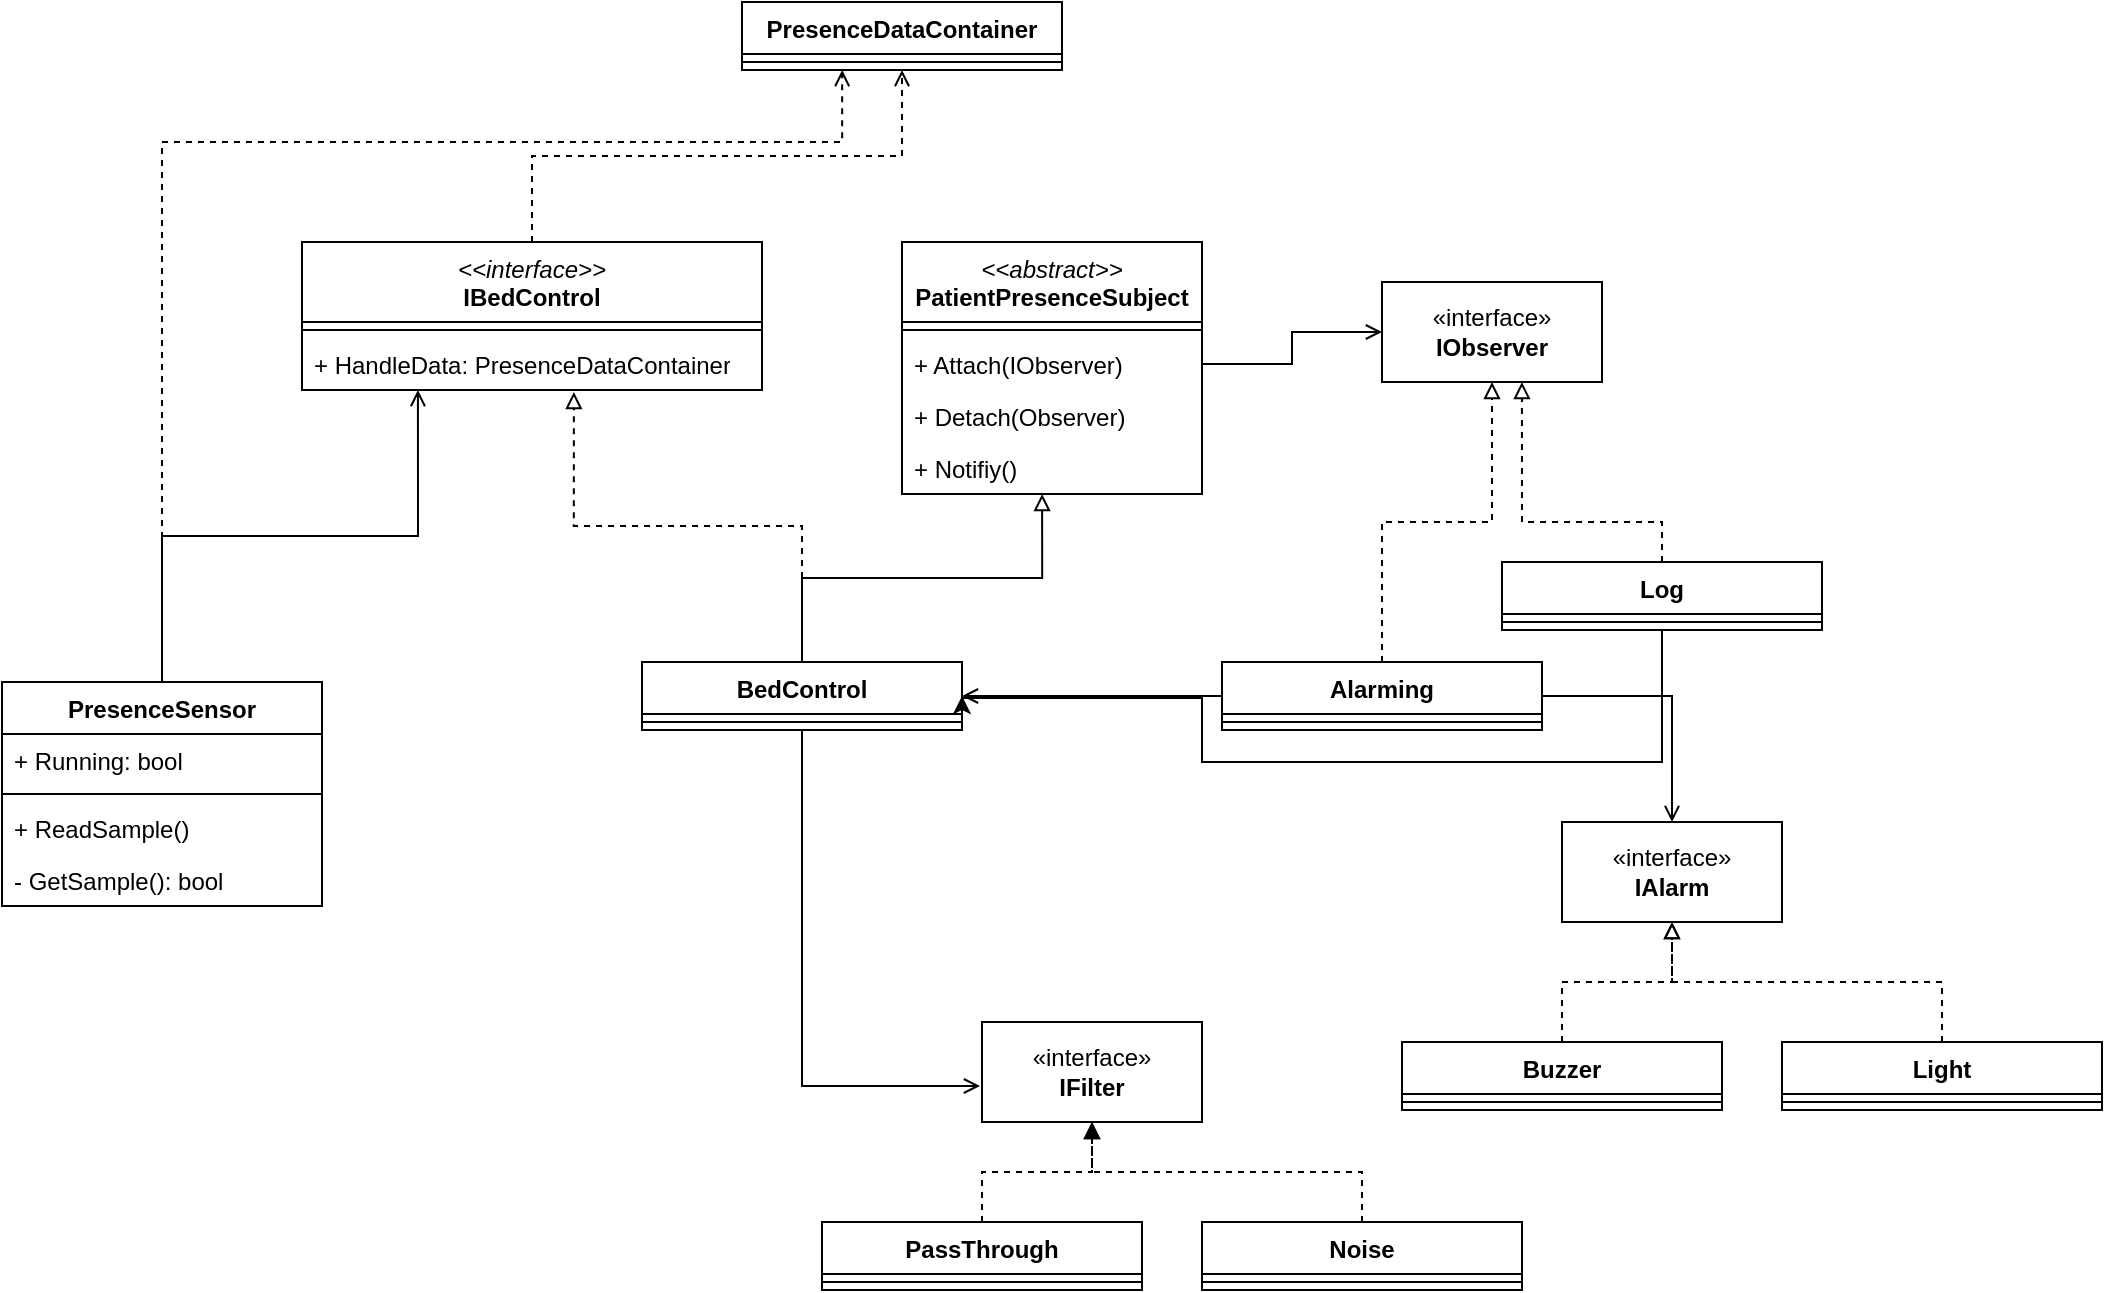 <mxfile version="21.6.9" type="device">
  <diagram id="C5RBs43oDa-KdzZeNtuy" name="Page-1">
    <mxGraphModel dx="1090" dy="1107" grid="1" gridSize="10" guides="1" tooltips="1" connect="1" arrows="1" fold="1" page="1" pageScale="1" pageWidth="827" pageHeight="1169" math="0" shadow="0">
      <root>
        <mxCell id="WIyWlLk6GJQsqaUBKTNV-0" />
        <mxCell id="WIyWlLk6GJQsqaUBKTNV-1" parent="WIyWlLk6GJQsqaUBKTNV-0" />
        <mxCell id="OV10cDZHBU6Cp_ytv1rA-9" style="edgeStyle=orthogonalEdgeStyle;rounded=0;orthogonalLoop=1;jettySize=auto;html=1;exitX=0.5;exitY=0;exitDx=0;exitDy=0;entryX=0.252;entryY=1;entryDx=0;entryDy=0;entryPerimeter=0;endArrow=open;endFill=0;" parent="WIyWlLk6GJQsqaUBKTNV-1" source="OV10cDZHBU6Cp_ytv1rA-0" target="OV10cDZHBU6Cp_ytv1rA-8" edge="1">
          <mxGeometry relative="1" as="geometry" />
        </mxCell>
        <mxCell id="OV10cDZHBU6Cp_ytv1rA-15" style="edgeStyle=orthogonalEdgeStyle;rounded=0;orthogonalLoop=1;jettySize=auto;html=1;entryX=0.313;entryY=1;entryDx=0;entryDy=0;entryPerimeter=0;dashed=1;endArrow=open;endFill=0;" parent="WIyWlLk6GJQsqaUBKTNV-1" source="OV10cDZHBU6Cp_ytv1rA-0" target="OV10cDZHBU6Cp_ytv1rA-12" edge="1">
          <mxGeometry relative="1" as="geometry">
            <Array as="points">
              <mxPoint x="240" y="180" />
              <mxPoint x="580" y="180" />
            </Array>
          </mxGeometry>
        </mxCell>
        <mxCell id="OV10cDZHBU6Cp_ytv1rA-0" value="PresenceSensor" style="swimlane;fontStyle=1;align=center;verticalAlign=top;childLayout=stackLayout;horizontal=1;startSize=26;horizontalStack=0;resizeParent=1;resizeParentMax=0;resizeLast=0;collapsible=1;marginBottom=0;whiteSpace=wrap;html=1;" parent="WIyWlLk6GJQsqaUBKTNV-1" vertex="1">
          <mxGeometry x="160" y="450" width="160" height="112" as="geometry" />
        </mxCell>
        <mxCell id="OV10cDZHBU6Cp_ytv1rA-1" value="+ Running: bool" style="text;strokeColor=none;fillColor=none;align=left;verticalAlign=top;spacingLeft=4;spacingRight=4;overflow=hidden;rotatable=0;points=[[0,0.5],[1,0.5]];portConstraint=eastwest;whiteSpace=wrap;html=1;" parent="OV10cDZHBU6Cp_ytv1rA-0" vertex="1">
          <mxGeometry y="26" width="160" height="26" as="geometry" />
        </mxCell>
        <mxCell id="OV10cDZHBU6Cp_ytv1rA-2" value="" style="line;strokeWidth=1;fillColor=none;align=left;verticalAlign=middle;spacingTop=-1;spacingLeft=3;spacingRight=3;rotatable=0;labelPosition=right;points=[];portConstraint=eastwest;strokeColor=inherit;" parent="OV10cDZHBU6Cp_ytv1rA-0" vertex="1">
          <mxGeometry y="52" width="160" height="8" as="geometry" />
        </mxCell>
        <mxCell id="OV10cDZHBU6Cp_ytv1rA-3" value="+ ReadSample()" style="text;strokeColor=none;fillColor=none;align=left;verticalAlign=top;spacingLeft=4;spacingRight=4;overflow=hidden;rotatable=0;points=[[0,0.5],[1,0.5]];portConstraint=eastwest;whiteSpace=wrap;html=1;" parent="OV10cDZHBU6Cp_ytv1rA-0" vertex="1">
          <mxGeometry y="60" width="160" height="26" as="geometry" />
        </mxCell>
        <mxCell id="OV10cDZHBU6Cp_ytv1rA-4" value="- GetSample(): bool" style="text;strokeColor=none;fillColor=none;align=left;verticalAlign=top;spacingLeft=4;spacingRight=4;overflow=hidden;rotatable=0;points=[[0,0.5],[1,0.5]];portConstraint=eastwest;whiteSpace=wrap;html=1;" parent="OV10cDZHBU6Cp_ytv1rA-0" vertex="1">
          <mxGeometry y="86" width="160" height="26" as="geometry" />
        </mxCell>
        <mxCell id="OV10cDZHBU6Cp_ytv1rA-14" style="edgeStyle=orthogonalEdgeStyle;rounded=0;orthogonalLoop=1;jettySize=auto;html=1;exitX=0.5;exitY=0;exitDx=0;exitDy=0;entryX=0.5;entryY=1;entryDx=0;entryDy=0;endArrow=open;endFill=0;dashed=1;" parent="WIyWlLk6GJQsqaUBKTNV-1" source="OV10cDZHBU6Cp_ytv1rA-5" target="OV10cDZHBU6Cp_ytv1rA-10" edge="1">
          <mxGeometry relative="1" as="geometry" />
        </mxCell>
        <mxCell id="OV10cDZHBU6Cp_ytv1rA-5" value="&lt;span style=&quot;font-weight: normal;&quot;&gt;&lt;i&gt;&amp;lt;&amp;lt;interface&amp;gt;&amp;gt;&lt;/i&gt;&lt;/span&gt;&lt;br&gt;IBedControl" style="swimlane;fontStyle=1;align=center;verticalAlign=top;childLayout=stackLayout;horizontal=1;startSize=40;horizontalStack=0;resizeParent=1;resizeParentMax=0;resizeLast=0;collapsible=1;marginBottom=0;whiteSpace=wrap;html=1;" parent="WIyWlLk6GJQsqaUBKTNV-1" vertex="1">
          <mxGeometry x="310" y="230" width="230" height="74" as="geometry" />
        </mxCell>
        <mxCell id="OV10cDZHBU6Cp_ytv1rA-7" value="" style="line;strokeWidth=1;fillColor=none;align=left;verticalAlign=middle;spacingTop=-1;spacingLeft=3;spacingRight=3;rotatable=0;labelPosition=right;points=[];portConstraint=eastwest;strokeColor=inherit;" parent="OV10cDZHBU6Cp_ytv1rA-5" vertex="1">
          <mxGeometry y="40" width="230" height="8" as="geometry" />
        </mxCell>
        <mxCell id="OV10cDZHBU6Cp_ytv1rA-8" value="+ HandleData: PresenceDataContainer" style="text;strokeColor=none;fillColor=none;align=left;verticalAlign=top;spacingLeft=4;spacingRight=4;overflow=hidden;rotatable=0;points=[[0,0.5],[1,0.5]];portConstraint=eastwest;whiteSpace=wrap;html=1;" parent="OV10cDZHBU6Cp_ytv1rA-5" vertex="1">
          <mxGeometry y="48" width="230" height="26" as="geometry" />
        </mxCell>
        <mxCell id="OV10cDZHBU6Cp_ytv1rA-10" value="PresenceDataContainer" style="swimlane;fontStyle=1;align=center;verticalAlign=top;childLayout=stackLayout;horizontal=1;startSize=26;horizontalStack=0;resizeParent=1;resizeParentMax=0;resizeLast=0;collapsible=1;marginBottom=0;whiteSpace=wrap;html=1;" parent="WIyWlLk6GJQsqaUBKTNV-1" vertex="1">
          <mxGeometry x="530" y="110" width="160" height="34" as="geometry" />
        </mxCell>
        <mxCell id="OV10cDZHBU6Cp_ytv1rA-12" value="" style="line;strokeWidth=1;fillColor=none;align=left;verticalAlign=middle;spacingTop=-1;spacingLeft=3;spacingRight=3;rotatable=0;labelPosition=right;points=[];portConstraint=eastwest;strokeColor=inherit;" parent="OV10cDZHBU6Cp_ytv1rA-10" vertex="1">
          <mxGeometry y="26" width="160" height="8" as="geometry" />
        </mxCell>
        <mxCell id="OV10cDZHBU6Cp_ytv1rA-20" style="edgeStyle=orthogonalEdgeStyle;rounded=0;orthogonalLoop=1;jettySize=auto;html=1;exitX=0.5;exitY=0;exitDx=0;exitDy=0;entryX=0.591;entryY=1.038;entryDx=0;entryDy=0;entryPerimeter=0;endArrow=block;endFill=0;dashed=1;" parent="WIyWlLk6GJQsqaUBKTNV-1" source="OV10cDZHBU6Cp_ytv1rA-16" target="OV10cDZHBU6Cp_ytv1rA-8" edge="1">
          <mxGeometry relative="1" as="geometry" />
        </mxCell>
        <mxCell id="OV10cDZHBU6Cp_ytv1rA-42" style="edgeStyle=orthogonalEdgeStyle;rounded=0;orthogonalLoop=1;jettySize=auto;html=1;exitX=0.5;exitY=1;exitDx=0;exitDy=0;entryX=-0.009;entryY=0.64;entryDx=0;entryDy=0;entryPerimeter=0;endArrow=open;endFill=0;" parent="WIyWlLk6GJQsqaUBKTNV-1" source="OV10cDZHBU6Cp_ytv1rA-16" target="OV10cDZHBU6Cp_ytv1rA-33" edge="1">
          <mxGeometry relative="1" as="geometry" />
        </mxCell>
        <mxCell id="fpg3AgMGHB92dErnTNvJ-13" style="edgeStyle=orthogonalEdgeStyle;rounded=0;orthogonalLoop=1;jettySize=auto;html=1;entryX=0.467;entryY=1;entryDx=0;entryDy=0;entryPerimeter=0;endArrow=block;endFill=0;" edge="1" parent="WIyWlLk6GJQsqaUBKTNV-1" source="OV10cDZHBU6Cp_ytv1rA-16" target="fpg3AgMGHB92dErnTNvJ-10">
          <mxGeometry relative="1" as="geometry" />
        </mxCell>
        <mxCell id="OV10cDZHBU6Cp_ytv1rA-16" value="BedControl" style="swimlane;fontStyle=1;align=center;verticalAlign=top;childLayout=stackLayout;horizontal=1;startSize=26;horizontalStack=0;resizeParent=1;resizeParentMax=0;resizeLast=0;collapsible=1;marginBottom=0;whiteSpace=wrap;html=1;" parent="WIyWlLk6GJQsqaUBKTNV-1" vertex="1">
          <mxGeometry x="480" y="440" width="160" height="34" as="geometry" />
        </mxCell>
        <mxCell id="OV10cDZHBU6Cp_ytv1rA-18" value="" style="line;strokeWidth=1;fillColor=none;align=left;verticalAlign=middle;spacingTop=-1;spacingLeft=3;spacingRight=3;rotatable=0;labelPosition=right;points=[];portConstraint=eastwest;strokeColor=inherit;" parent="OV10cDZHBU6Cp_ytv1rA-16" vertex="1">
          <mxGeometry y="26" width="160" height="8" as="geometry" />
        </mxCell>
        <mxCell id="OV10cDZHBU6Cp_ytv1rA-21" value="«interface»&lt;br&gt;&lt;b&gt;IAlarm&lt;/b&gt;" style="html=1;whiteSpace=wrap;" parent="WIyWlLk6GJQsqaUBKTNV-1" vertex="1">
          <mxGeometry x="940" y="520" width="110" height="50" as="geometry" />
        </mxCell>
        <mxCell id="OV10cDZHBU6Cp_ytv1rA-30" style="edgeStyle=orthogonalEdgeStyle;rounded=0;orthogonalLoop=1;jettySize=auto;html=1;exitX=0.5;exitY=0;exitDx=0;exitDy=0;entryX=0.5;entryY=1;entryDx=0;entryDy=0;dashed=1;endArrow=block;endFill=0;" parent="WIyWlLk6GJQsqaUBKTNV-1" source="OV10cDZHBU6Cp_ytv1rA-22" target="OV10cDZHBU6Cp_ytv1rA-21" edge="1">
          <mxGeometry relative="1" as="geometry" />
        </mxCell>
        <mxCell id="OV10cDZHBU6Cp_ytv1rA-22" value="Buzzer" style="swimlane;fontStyle=1;align=center;verticalAlign=top;childLayout=stackLayout;horizontal=1;startSize=26;horizontalStack=0;resizeParent=1;resizeParentMax=0;resizeLast=0;collapsible=1;marginBottom=0;whiteSpace=wrap;html=1;" parent="WIyWlLk6GJQsqaUBKTNV-1" vertex="1">
          <mxGeometry x="860" y="630" width="160" height="34" as="geometry" />
        </mxCell>
        <mxCell id="OV10cDZHBU6Cp_ytv1rA-24" value="" style="line;strokeWidth=1;fillColor=none;align=left;verticalAlign=middle;spacingTop=-1;spacingLeft=3;spacingRight=3;rotatable=0;labelPosition=right;points=[];portConstraint=eastwest;strokeColor=inherit;" parent="OV10cDZHBU6Cp_ytv1rA-22" vertex="1">
          <mxGeometry y="26" width="160" height="8" as="geometry" />
        </mxCell>
        <mxCell id="OV10cDZHBU6Cp_ytv1rA-31" style="edgeStyle=orthogonalEdgeStyle;rounded=0;orthogonalLoop=1;jettySize=auto;html=1;exitX=0.5;exitY=0;exitDx=0;exitDy=0;entryX=0.5;entryY=1;entryDx=0;entryDy=0;dashed=1;endArrow=block;endFill=0;" parent="WIyWlLk6GJQsqaUBKTNV-1" source="OV10cDZHBU6Cp_ytv1rA-26" target="OV10cDZHBU6Cp_ytv1rA-21" edge="1">
          <mxGeometry relative="1" as="geometry" />
        </mxCell>
        <mxCell id="OV10cDZHBU6Cp_ytv1rA-26" value="Light" style="swimlane;fontStyle=1;align=center;verticalAlign=top;childLayout=stackLayout;horizontal=1;startSize=26;horizontalStack=0;resizeParent=1;resizeParentMax=0;resizeLast=0;collapsible=1;marginBottom=0;whiteSpace=wrap;html=1;" parent="WIyWlLk6GJQsqaUBKTNV-1" vertex="1">
          <mxGeometry x="1050" y="630" width="160" height="34" as="geometry" />
        </mxCell>
        <mxCell id="OV10cDZHBU6Cp_ytv1rA-28" value="" style="line;strokeWidth=1;fillColor=none;align=left;verticalAlign=middle;spacingTop=-1;spacingLeft=3;spacingRight=3;rotatable=0;labelPosition=right;points=[];portConstraint=eastwest;strokeColor=inherit;" parent="OV10cDZHBU6Cp_ytv1rA-26" vertex="1">
          <mxGeometry y="26" width="160" height="8" as="geometry" />
        </mxCell>
        <mxCell id="OV10cDZHBU6Cp_ytv1rA-33" value="«interface»&lt;br&gt;&lt;b&gt;IFilter&lt;/b&gt;" style="html=1;whiteSpace=wrap;" parent="WIyWlLk6GJQsqaUBKTNV-1" vertex="1">
          <mxGeometry x="650" y="620" width="110" height="50" as="geometry" />
        </mxCell>
        <mxCell id="OV10cDZHBU6Cp_ytv1rA-41" style="edgeStyle=orthogonalEdgeStyle;rounded=0;orthogonalLoop=1;jettySize=auto;html=1;exitX=0.5;exitY=0;exitDx=0;exitDy=0;entryX=0.5;entryY=1;entryDx=0;entryDy=0;dashed=1;endArrow=block;endFill=1;" parent="WIyWlLk6GJQsqaUBKTNV-1" source="OV10cDZHBU6Cp_ytv1rA-34" target="OV10cDZHBU6Cp_ytv1rA-33" edge="1">
          <mxGeometry relative="1" as="geometry" />
        </mxCell>
        <mxCell id="OV10cDZHBU6Cp_ytv1rA-34" value="PassThrough" style="swimlane;fontStyle=1;align=center;verticalAlign=top;childLayout=stackLayout;horizontal=1;startSize=26;horizontalStack=0;resizeParent=1;resizeParentMax=0;resizeLast=0;collapsible=1;marginBottom=0;whiteSpace=wrap;html=1;" parent="WIyWlLk6GJQsqaUBKTNV-1" vertex="1">
          <mxGeometry x="570" y="720" width="160" height="34" as="geometry" />
        </mxCell>
        <mxCell id="OV10cDZHBU6Cp_ytv1rA-36" value="" style="line;strokeWidth=1;fillColor=none;align=left;verticalAlign=middle;spacingTop=-1;spacingLeft=3;spacingRight=3;rotatable=0;labelPosition=right;points=[];portConstraint=eastwest;strokeColor=inherit;" parent="OV10cDZHBU6Cp_ytv1rA-34" vertex="1">
          <mxGeometry y="26" width="160" height="8" as="geometry" />
        </mxCell>
        <mxCell id="OV10cDZHBU6Cp_ytv1rA-40" style="edgeStyle=orthogonalEdgeStyle;rounded=0;orthogonalLoop=1;jettySize=auto;html=1;exitX=0.5;exitY=0;exitDx=0;exitDy=0;entryX=0.5;entryY=1;entryDx=0;entryDy=0;endArrow=block;endFill=1;dashed=1;" parent="WIyWlLk6GJQsqaUBKTNV-1" source="OV10cDZHBU6Cp_ytv1rA-38" target="OV10cDZHBU6Cp_ytv1rA-33" edge="1">
          <mxGeometry relative="1" as="geometry" />
        </mxCell>
        <mxCell id="OV10cDZHBU6Cp_ytv1rA-38" value="Noise" style="swimlane;fontStyle=1;align=center;verticalAlign=top;childLayout=stackLayout;horizontal=1;startSize=26;horizontalStack=0;resizeParent=1;resizeParentMax=0;resizeLast=0;collapsible=1;marginBottom=0;whiteSpace=wrap;html=1;" parent="WIyWlLk6GJQsqaUBKTNV-1" vertex="1">
          <mxGeometry x="760" y="720" width="160" height="34" as="geometry" />
        </mxCell>
        <mxCell id="OV10cDZHBU6Cp_ytv1rA-39" value="" style="line;strokeWidth=1;fillColor=none;align=left;verticalAlign=middle;spacingTop=-1;spacingLeft=3;spacingRight=3;rotatable=0;labelPosition=right;points=[];portConstraint=eastwest;strokeColor=inherit;" parent="OV10cDZHBU6Cp_ytv1rA-38" vertex="1">
          <mxGeometry y="26" width="160" height="8" as="geometry" />
        </mxCell>
        <mxCell id="fpg3AgMGHB92dErnTNvJ-8" value="&lt;span style=&quot;font-weight: normal;&quot;&gt;&lt;i&gt;&amp;lt;&amp;lt;abstract&amp;gt;&amp;gt;&lt;/i&gt;&lt;/span&gt;&lt;br&gt;PatientPresenceSubject" style="swimlane;fontStyle=1;align=center;verticalAlign=top;childLayout=stackLayout;horizontal=1;startSize=40;horizontalStack=0;resizeParent=1;resizeParentMax=0;resizeLast=0;collapsible=1;marginBottom=0;whiteSpace=wrap;html=1;" vertex="1" parent="WIyWlLk6GJQsqaUBKTNV-1">
          <mxGeometry x="610" y="230" width="150" height="126" as="geometry" />
        </mxCell>
        <mxCell id="fpg3AgMGHB92dErnTNvJ-9" value="" style="line;strokeWidth=1;fillColor=none;align=left;verticalAlign=middle;spacingTop=-1;spacingLeft=3;spacingRight=3;rotatable=0;labelPosition=right;points=[];portConstraint=eastwest;strokeColor=inherit;" vertex="1" parent="fpg3AgMGHB92dErnTNvJ-8">
          <mxGeometry y="40" width="150" height="8" as="geometry" />
        </mxCell>
        <mxCell id="fpg3AgMGHB92dErnTNvJ-11" value="+ Attach(IObserver)" style="text;strokeColor=none;fillColor=none;align=left;verticalAlign=top;spacingLeft=4;spacingRight=4;overflow=hidden;rotatable=0;points=[[0,0.5],[1,0.5]];portConstraint=eastwest;whiteSpace=wrap;html=1;" vertex="1" parent="fpg3AgMGHB92dErnTNvJ-8">
          <mxGeometry y="48" width="150" height="26" as="geometry" />
        </mxCell>
        <mxCell id="fpg3AgMGHB92dErnTNvJ-12" value="+ Detach(Observer)" style="text;strokeColor=none;fillColor=none;align=left;verticalAlign=top;spacingLeft=4;spacingRight=4;overflow=hidden;rotatable=0;points=[[0,0.5],[1,0.5]];portConstraint=eastwest;whiteSpace=wrap;html=1;" vertex="1" parent="fpg3AgMGHB92dErnTNvJ-8">
          <mxGeometry y="74" width="150" height="26" as="geometry" />
        </mxCell>
        <mxCell id="fpg3AgMGHB92dErnTNvJ-10" value="+ Notifiy()" style="text;strokeColor=none;fillColor=none;align=left;verticalAlign=top;spacingLeft=4;spacingRight=4;overflow=hidden;rotatable=0;points=[[0,0.5],[1,0.5]];portConstraint=eastwest;whiteSpace=wrap;html=1;" vertex="1" parent="fpg3AgMGHB92dErnTNvJ-8">
          <mxGeometry y="100" width="150" height="26" as="geometry" />
        </mxCell>
        <mxCell id="fpg3AgMGHB92dErnTNvJ-16" style="edgeStyle=orthogonalEdgeStyle;rounded=0;orthogonalLoop=1;jettySize=auto;html=1;exitX=1;exitY=0.5;exitDx=0;exitDy=0;endArrow=open;endFill=0;" edge="1" parent="WIyWlLk6GJQsqaUBKTNV-1" source="fpg3AgMGHB92dErnTNvJ-14" target="OV10cDZHBU6Cp_ytv1rA-21">
          <mxGeometry relative="1" as="geometry" />
        </mxCell>
        <mxCell id="fpg3AgMGHB92dErnTNvJ-18" style="edgeStyle=orthogonalEdgeStyle;rounded=0;orthogonalLoop=1;jettySize=auto;html=1;endArrow=block;endFill=0;dashed=1;" edge="1" parent="WIyWlLk6GJQsqaUBKTNV-1" source="fpg3AgMGHB92dErnTNvJ-14" target="fpg3AgMGHB92dErnTNvJ-17">
          <mxGeometry relative="1" as="geometry" />
        </mxCell>
        <mxCell id="fpg3AgMGHB92dErnTNvJ-20" style="edgeStyle=orthogonalEdgeStyle;rounded=0;orthogonalLoop=1;jettySize=auto;html=1;exitX=0;exitY=0.5;exitDx=0;exitDy=0;endArrow=open;endFill=0;" edge="1" parent="WIyWlLk6GJQsqaUBKTNV-1" source="fpg3AgMGHB92dErnTNvJ-14" target="OV10cDZHBU6Cp_ytv1rA-16">
          <mxGeometry relative="1" as="geometry" />
        </mxCell>
        <mxCell id="fpg3AgMGHB92dErnTNvJ-14" value="Alarming" style="swimlane;fontStyle=1;align=center;verticalAlign=top;childLayout=stackLayout;horizontal=1;startSize=26;horizontalStack=0;resizeParent=1;resizeParentMax=0;resizeLast=0;collapsible=1;marginBottom=0;whiteSpace=wrap;html=1;" vertex="1" parent="WIyWlLk6GJQsqaUBKTNV-1">
          <mxGeometry x="770" y="440" width="160" height="34" as="geometry" />
        </mxCell>
        <mxCell id="fpg3AgMGHB92dErnTNvJ-15" value="" style="line;strokeWidth=1;fillColor=none;align=left;verticalAlign=middle;spacingTop=-1;spacingLeft=3;spacingRight=3;rotatable=0;labelPosition=right;points=[];portConstraint=eastwest;strokeColor=inherit;" vertex="1" parent="fpg3AgMGHB92dErnTNvJ-14">
          <mxGeometry y="26" width="160" height="8" as="geometry" />
        </mxCell>
        <mxCell id="fpg3AgMGHB92dErnTNvJ-17" value="«interface»&lt;br&gt;&lt;b&gt;IObserver&lt;/b&gt;" style="html=1;whiteSpace=wrap;" vertex="1" parent="WIyWlLk6GJQsqaUBKTNV-1">
          <mxGeometry x="850" y="250" width="110" height="50" as="geometry" />
        </mxCell>
        <mxCell id="fpg3AgMGHB92dErnTNvJ-19" style="edgeStyle=orthogonalEdgeStyle;rounded=0;orthogonalLoop=1;jettySize=auto;html=1;entryX=0;entryY=0.5;entryDx=0;entryDy=0;endArrow=open;endFill=0;" edge="1" parent="WIyWlLk6GJQsqaUBKTNV-1" source="fpg3AgMGHB92dErnTNvJ-11" target="fpg3AgMGHB92dErnTNvJ-17">
          <mxGeometry relative="1" as="geometry" />
        </mxCell>
        <mxCell id="fpg3AgMGHB92dErnTNvJ-23" style="edgeStyle=orthogonalEdgeStyle;rounded=0;orthogonalLoop=1;jettySize=auto;html=1;entryX=0.636;entryY=1;entryDx=0;entryDy=0;entryPerimeter=0;dashed=1;endArrow=block;endFill=0;exitX=0.5;exitY=0;exitDx=0;exitDy=0;" edge="1" parent="WIyWlLk6GJQsqaUBKTNV-1" source="fpg3AgMGHB92dErnTNvJ-21" target="fpg3AgMGHB92dErnTNvJ-17">
          <mxGeometry relative="1" as="geometry">
            <Array as="points">
              <mxPoint x="990" y="370" />
              <mxPoint x="920" y="370" />
            </Array>
          </mxGeometry>
        </mxCell>
        <mxCell id="fpg3AgMGHB92dErnTNvJ-24" style="edgeStyle=orthogonalEdgeStyle;rounded=0;orthogonalLoop=1;jettySize=auto;html=1;" edge="1" parent="WIyWlLk6GJQsqaUBKTNV-1" source="fpg3AgMGHB92dErnTNvJ-21">
          <mxGeometry relative="1" as="geometry">
            <mxPoint x="640" y="457" as="targetPoint" />
            <Array as="points">
              <mxPoint x="990" y="490" />
              <mxPoint x="760" y="490" />
              <mxPoint x="760" y="458" />
            </Array>
          </mxGeometry>
        </mxCell>
        <mxCell id="fpg3AgMGHB92dErnTNvJ-21" value="Log" style="swimlane;fontStyle=1;align=center;verticalAlign=top;childLayout=stackLayout;horizontal=1;startSize=26;horizontalStack=0;resizeParent=1;resizeParentMax=0;resizeLast=0;collapsible=1;marginBottom=0;whiteSpace=wrap;html=1;" vertex="1" parent="WIyWlLk6GJQsqaUBKTNV-1">
          <mxGeometry x="910" y="390" width="160" height="34" as="geometry" />
        </mxCell>
        <mxCell id="fpg3AgMGHB92dErnTNvJ-22" value="" style="line;strokeWidth=1;fillColor=none;align=left;verticalAlign=middle;spacingTop=-1;spacingLeft=3;spacingRight=3;rotatable=0;labelPosition=right;points=[];portConstraint=eastwest;strokeColor=inherit;" vertex="1" parent="fpg3AgMGHB92dErnTNvJ-21">
          <mxGeometry y="26" width="160" height="8" as="geometry" />
        </mxCell>
      </root>
    </mxGraphModel>
  </diagram>
</mxfile>
